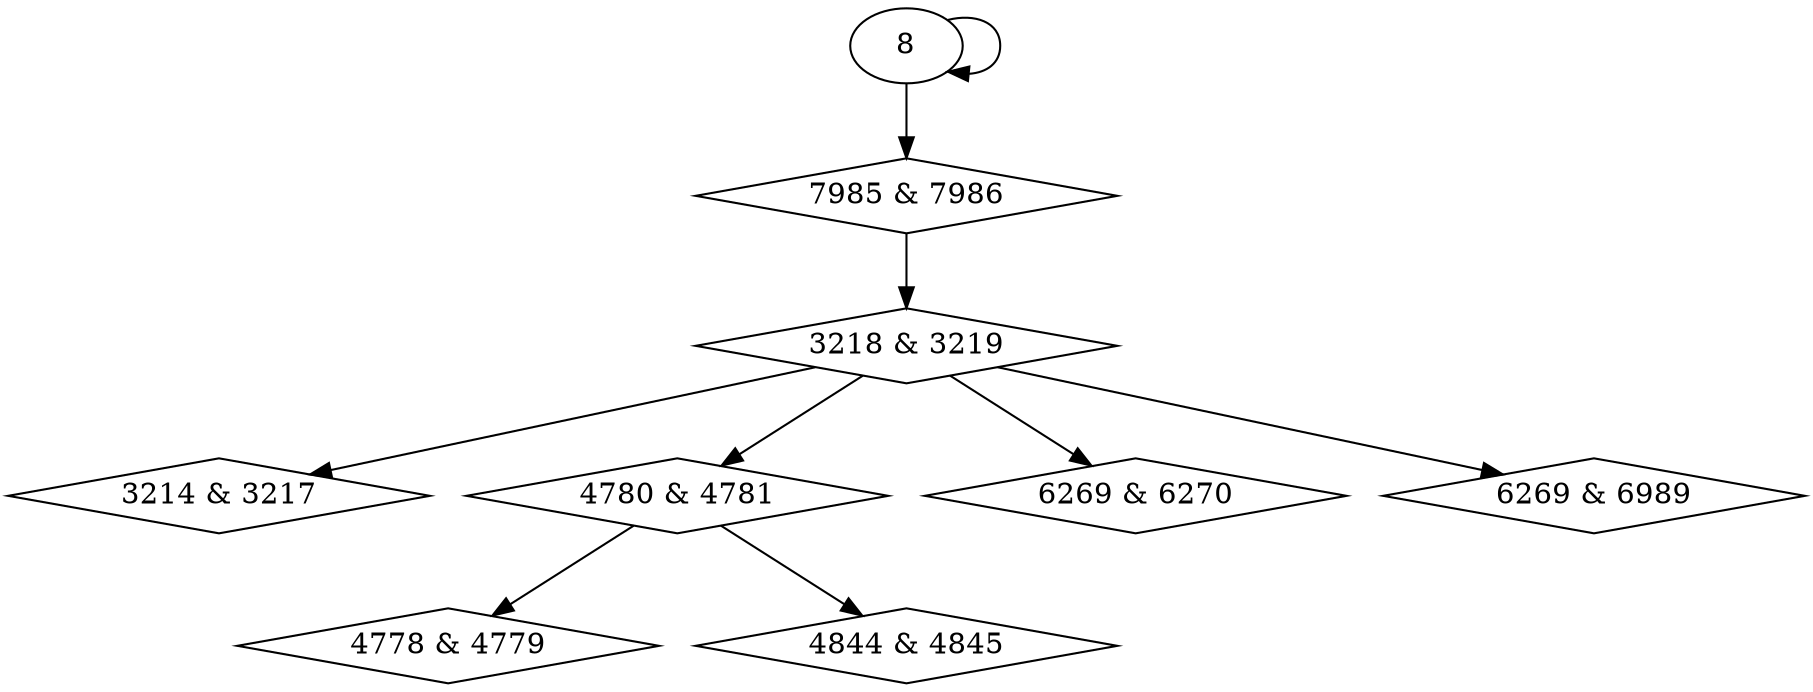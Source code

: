 digraph {
0 [label = "3214 & 3217", shape = diamond];
1 [label = "3218 & 3219", shape = diamond];
2 [label = "4778 & 4779", shape = diamond];
3 [label = "4780 & 4781", shape = diamond];
4 [label = "4844 & 4845", shape = diamond];
5 [label = "6269 & 6270", shape = diamond];
6 [label = "6269 & 6989", shape = diamond];
7 [label = "7985 & 7986", shape = diamond];
1 -> 0;
7 -> 1;
3 -> 2;
1 -> 3;
3 -> 4;
1 -> 5;
1 -> 6;
8 -> 7;
8 -> 8;
}
